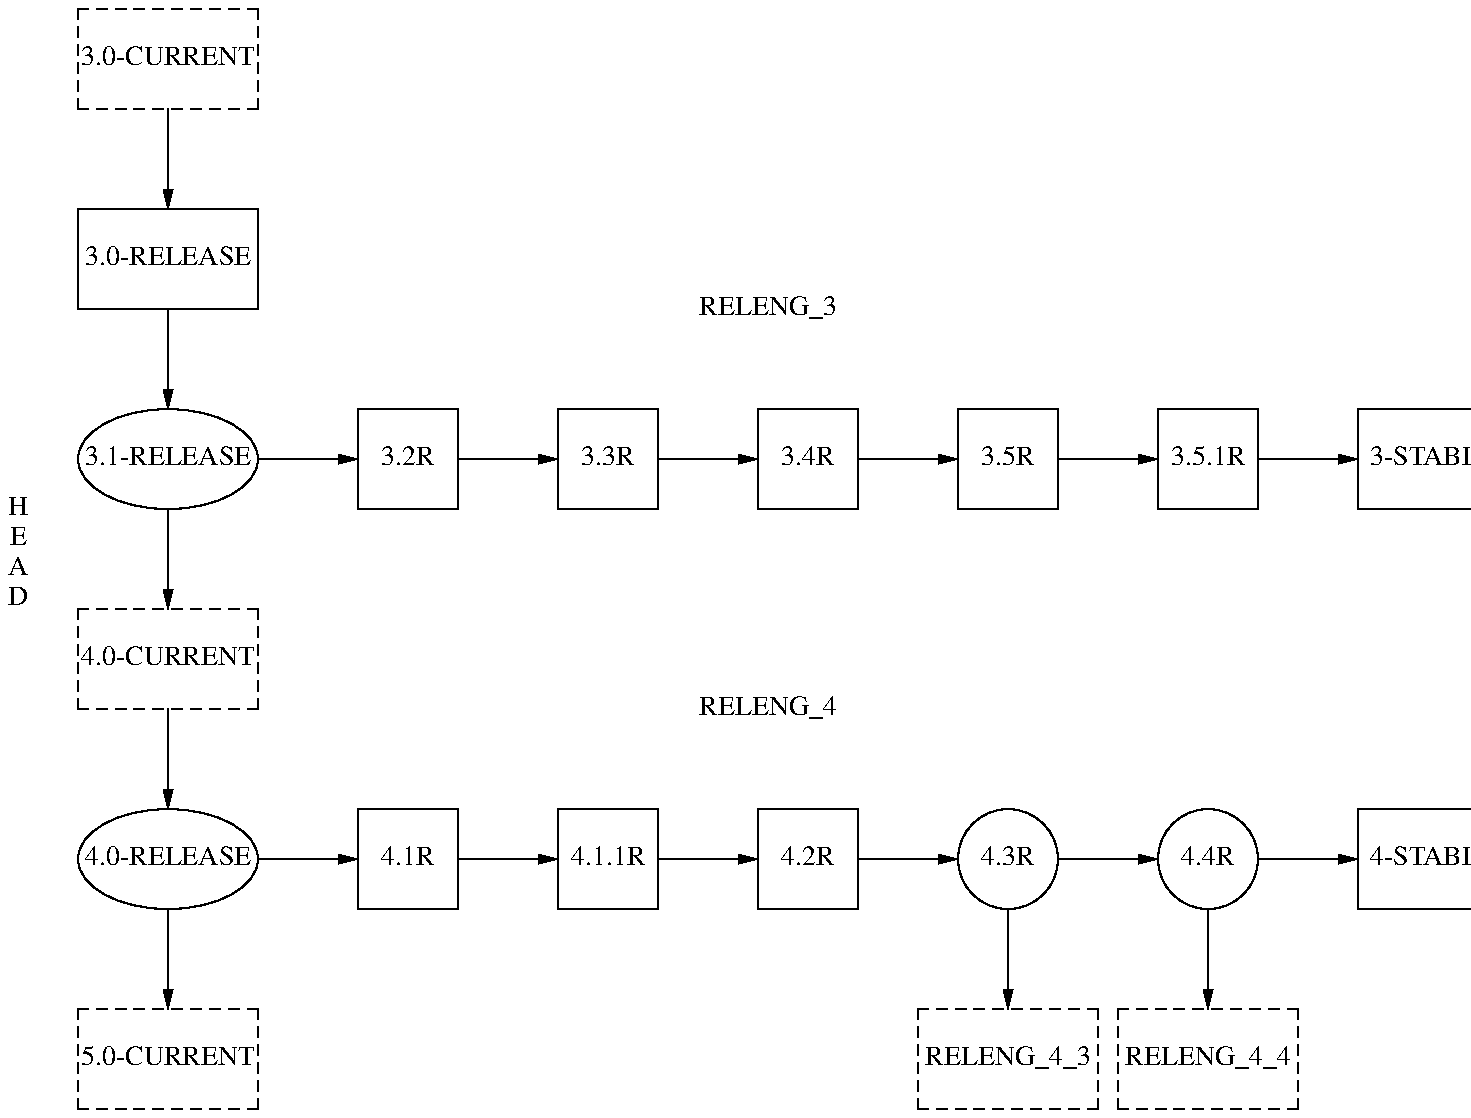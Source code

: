 .\" -*- nroff -*-
.\" $FreeBSD$

.PS

HEAD_3:
	box width .9 "3.0-CURRENT" dashed

	line -> down from HEAD_3.s
RELENG_3_0_0_RELEASE:
	box width .9 "3.0-RELEASE"
	move right 3
	"RELENG_3"

	line -> down from RELENG_3_0_0_RELEASE.s
RELENG_3_1_0_RELEASE:
	ellipse width .9 "3.1-RELEASE"
	move left .75
	"H"
	move down .15
	"E"
	move down .15
	"A"
	move down .15
	"D"

	line -> right from RELENG_3_1_0_RELEASE.e
RELENG_3_2_0_RELEASE:
	box width .5 "3.2R"

	line -> right from RELENG_3_2_0_RELEASE.e
RELENG_3_3_0_RELEASE:
	box width .5 "3.3R"

	line -> right from RELENG_3_3_0_RELEASE.e
RELENG_3_4_0_RELEASE:
	box width .5 "3.4R"

	line -> right from RELENG_3_4_0_RELEASE.e
RELENG_3_5_0_RELEASE:
	box width .5 "3.5R"

	line -> right from RELENG_3_5_0_RELEASE.e
RELENG_3_5_1_RELEASE:
	box width .5 "3.5.1R"

	line -> right from RELENG_3_5_1_RELEASE.e
RELENG_3:
	box "3-STABLE"

	line -> down from RELENG_3_1_0_RELEASE.s
HEAD_4:
	box width .9 "4.0-CURRENT" dashed
	move right 3
	"RELENG_4"

	line -> down from HEAD_4.s
RELENG_4_0_0_RELEASE:
	ellipse width .9 "4.0-RELEASE"

	line -> right from RELENG_4_0_0_RELEASE.e
RELENG_4_1_0_RELEASE:
	box width .5 "4.1R"

	line -> right from RELENG_4_1_0_RELEASE.e
RELENG_4_1_1_RELEASE:
	box width .5 "4.1.1R"

	line -> right from RELENG_4_1_1_RELEASE.e
RELENG_4_2_0_RELEASE:
	box width .5 "4.2R"

	line -> right from RELENG_4_2_0_RELEASE.e
RELENG_4_3_0_RELEASE:
	ellipse width .5 "4.3R"

	line -> down from RELENG_4_3_0_RELEASE.s
RELENG_4_3:
	box width .9 "RELENG_4_3" dashed

	line -> right from RELENG_4_3_0_RELEASE.e
RELENG_4_4_0_RELEASE:
	ellipse width .5 "4.4R"

	line -> down from RELENG_4_4_0_RELEASE.s
RELENG_4_4:
	box width .9 "RELENG_4_4" dashed

	line -> right from RELENG_4_4_0_RELEASE.e
RELENG_4:box "4-STABLE"

	line -> down from RELENG_4_0_0_RELEASE.s
HEAD_5:
	box width .9 "5.0-CURRENT" dashed

.PE
